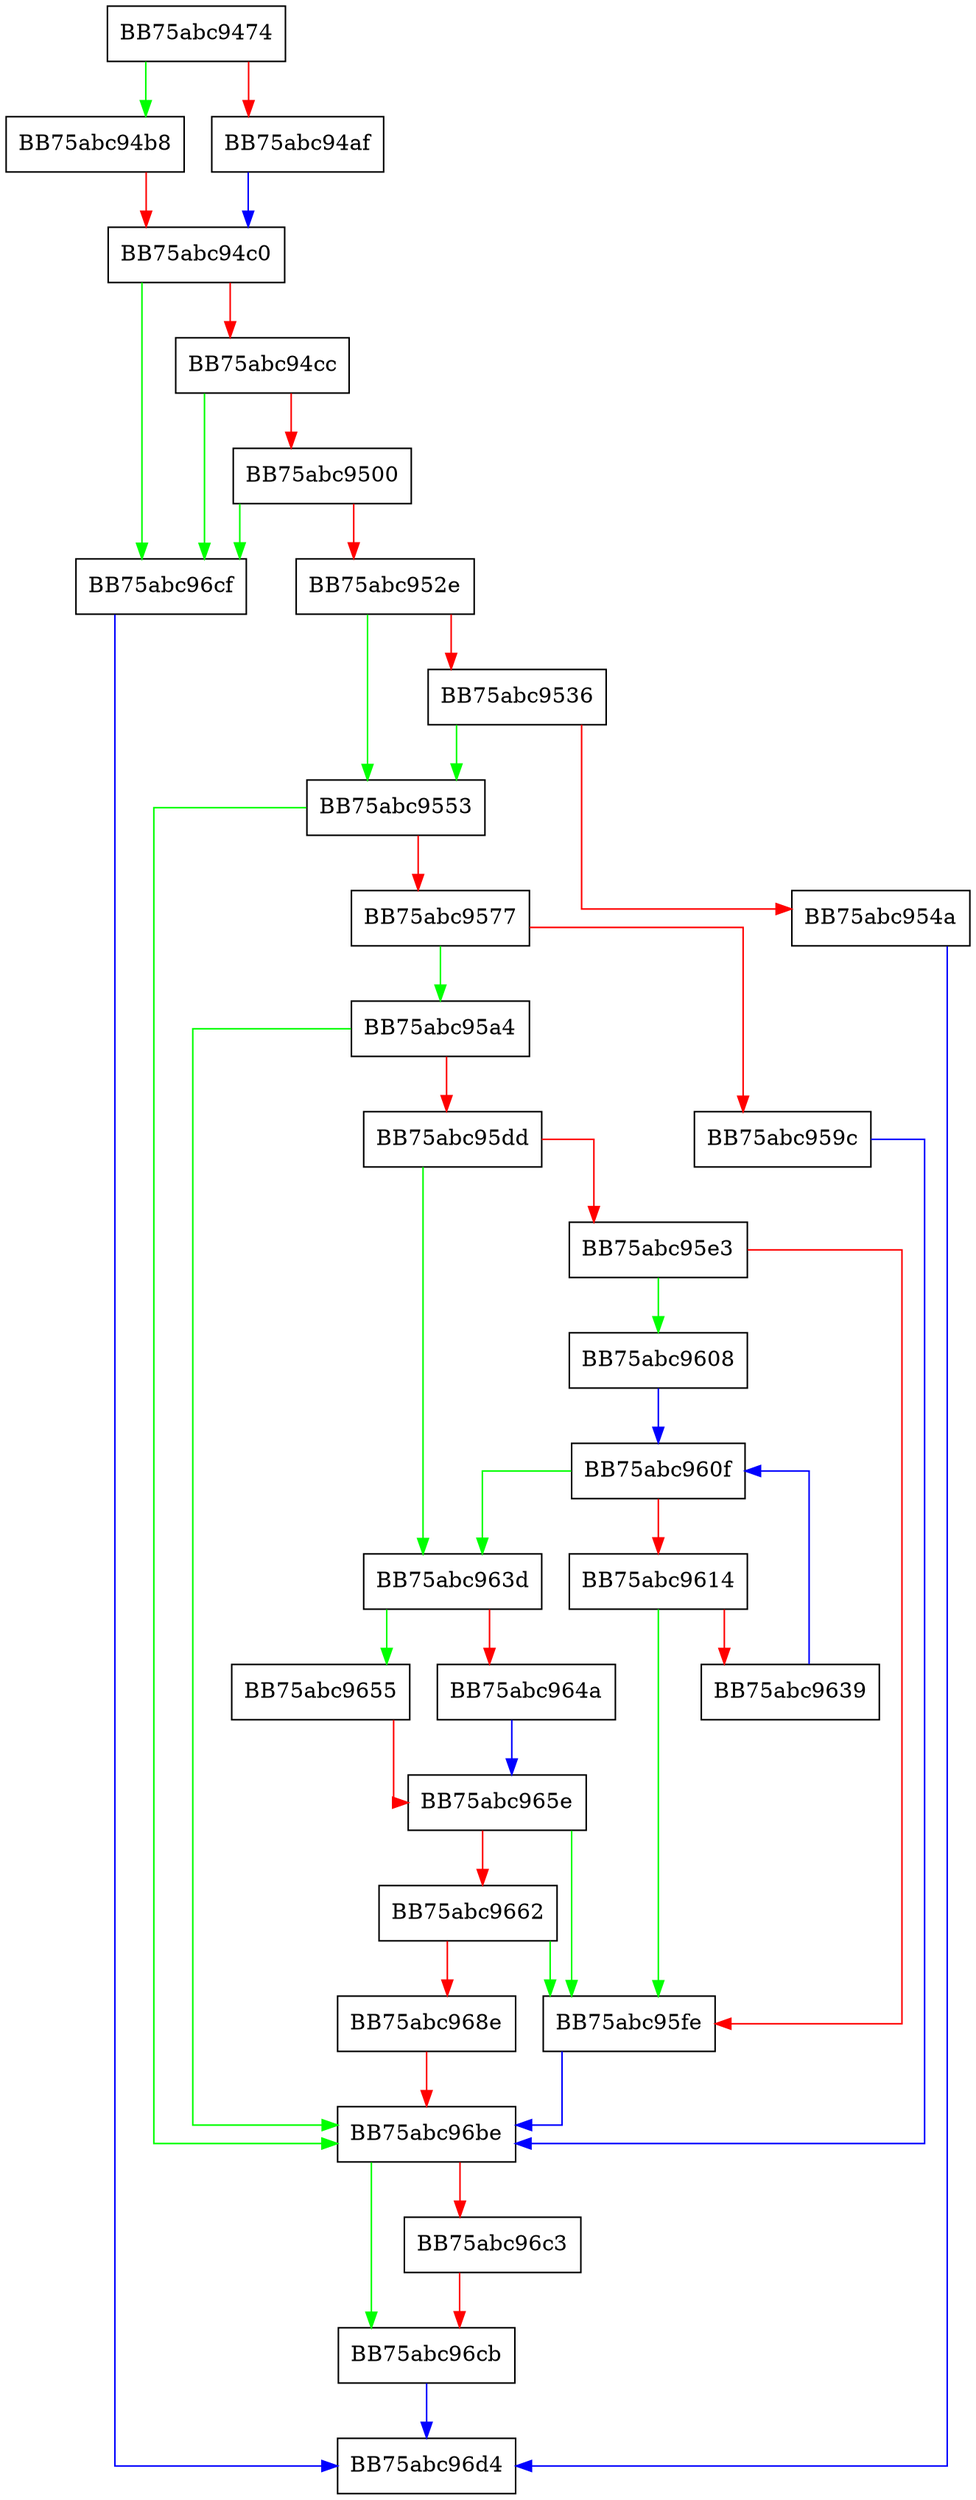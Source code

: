 digraph Create_ArgumentsUncompressStruct {
  node [shape="box"];
  graph [splines=ortho];
  BB75abc9474 -> BB75abc94b8 [color="green"];
  BB75abc9474 -> BB75abc94af [color="red"];
  BB75abc94af -> BB75abc94c0 [color="blue"];
  BB75abc94b8 -> BB75abc94c0 [color="red"];
  BB75abc94c0 -> BB75abc96cf [color="green"];
  BB75abc94c0 -> BB75abc94cc [color="red"];
  BB75abc94cc -> BB75abc96cf [color="green"];
  BB75abc94cc -> BB75abc9500 [color="red"];
  BB75abc9500 -> BB75abc96cf [color="green"];
  BB75abc9500 -> BB75abc952e [color="red"];
  BB75abc952e -> BB75abc9553 [color="green"];
  BB75abc952e -> BB75abc9536 [color="red"];
  BB75abc9536 -> BB75abc9553 [color="green"];
  BB75abc9536 -> BB75abc954a [color="red"];
  BB75abc954a -> BB75abc96d4 [color="blue"];
  BB75abc9553 -> BB75abc96be [color="green"];
  BB75abc9553 -> BB75abc9577 [color="red"];
  BB75abc9577 -> BB75abc95a4 [color="green"];
  BB75abc9577 -> BB75abc959c [color="red"];
  BB75abc959c -> BB75abc96be [color="blue"];
  BB75abc95a4 -> BB75abc96be [color="green"];
  BB75abc95a4 -> BB75abc95dd [color="red"];
  BB75abc95dd -> BB75abc963d [color="green"];
  BB75abc95dd -> BB75abc95e3 [color="red"];
  BB75abc95e3 -> BB75abc9608 [color="green"];
  BB75abc95e3 -> BB75abc95fe [color="red"];
  BB75abc95fe -> BB75abc96be [color="blue"];
  BB75abc9608 -> BB75abc960f [color="blue"];
  BB75abc960f -> BB75abc963d [color="green"];
  BB75abc960f -> BB75abc9614 [color="red"];
  BB75abc9614 -> BB75abc95fe [color="green"];
  BB75abc9614 -> BB75abc9639 [color="red"];
  BB75abc9639 -> BB75abc960f [color="blue"];
  BB75abc963d -> BB75abc9655 [color="green"];
  BB75abc963d -> BB75abc964a [color="red"];
  BB75abc964a -> BB75abc965e [color="blue"];
  BB75abc9655 -> BB75abc965e [color="red"];
  BB75abc965e -> BB75abc95fe [color="green"];
  BB75abc965e -> BB75abc9662 [color="red"];
  BB75abc9662 -> BB75abc95fe [color="green"];
  BB75abc9662 -> BB75abc968e [color="red"];
  BB75abc968e -> BB75abc96be [color="red"];
  BB75abc96be -> BB75abc96cb [color="green"];
  BB75abc96be -> BB75abc96c3 [color="red"];
  BB75abc96c3 -> BB75abc96cb [color="red"];
  BB75abc96cb -> BB75abc96d4 [color="blue"];
  BB75abc96cf -> BB75abc96d4 [color="blue"];
}